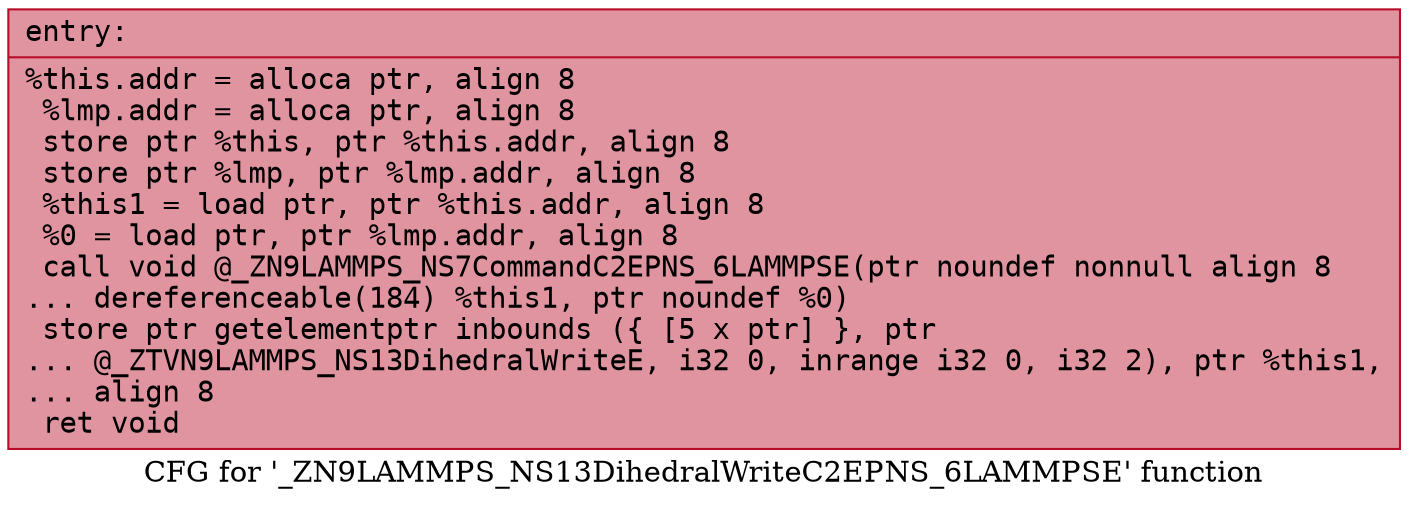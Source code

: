digraph "CFG for '_ZN9LAMMPS_NS13DihedralWriteC2EPNS_6LAMMPSE' function" {
	label="CFG for '_ZN9LAMMPS_NS13DihedralWriteC2EPNS_6LAMMPSE' function";

	Node0x562873823860 [shape=record,color="#b70d28ff", style=filled, fillcolor="#b70d2870" fontname="Courier",label="{entry:\l|  %this.addr = alloca ptr, align 8\l  %lmp.addr = alloca ptr, align 8\l  store ptr %this, ptr %this.addr, align 8\l  store ptr %lmp, ptr %lmp.addr, align 8\l  %this1 = load ptr, ptr %this.addr, align 8\l  %0 = load ptr, ptr %lmp.addr, align 8\l  call void @_ZN9LAMMPS_NS7CommandC2EPNS_6LAMMPSE(ptr noundef nonnull align 8\l... dereferenceable(184) %this1, ptr noundef %0)\l  store ptr getelementptr inbounds (\{ [5 x ptr] \}, ptr\l... @_ZTVN9LAMMPS_NS13DihedralWriteE, i32 0, inrange i32 0, i32 2), ptr %this1,\l... align 8\l  ret void\l}"];
}
